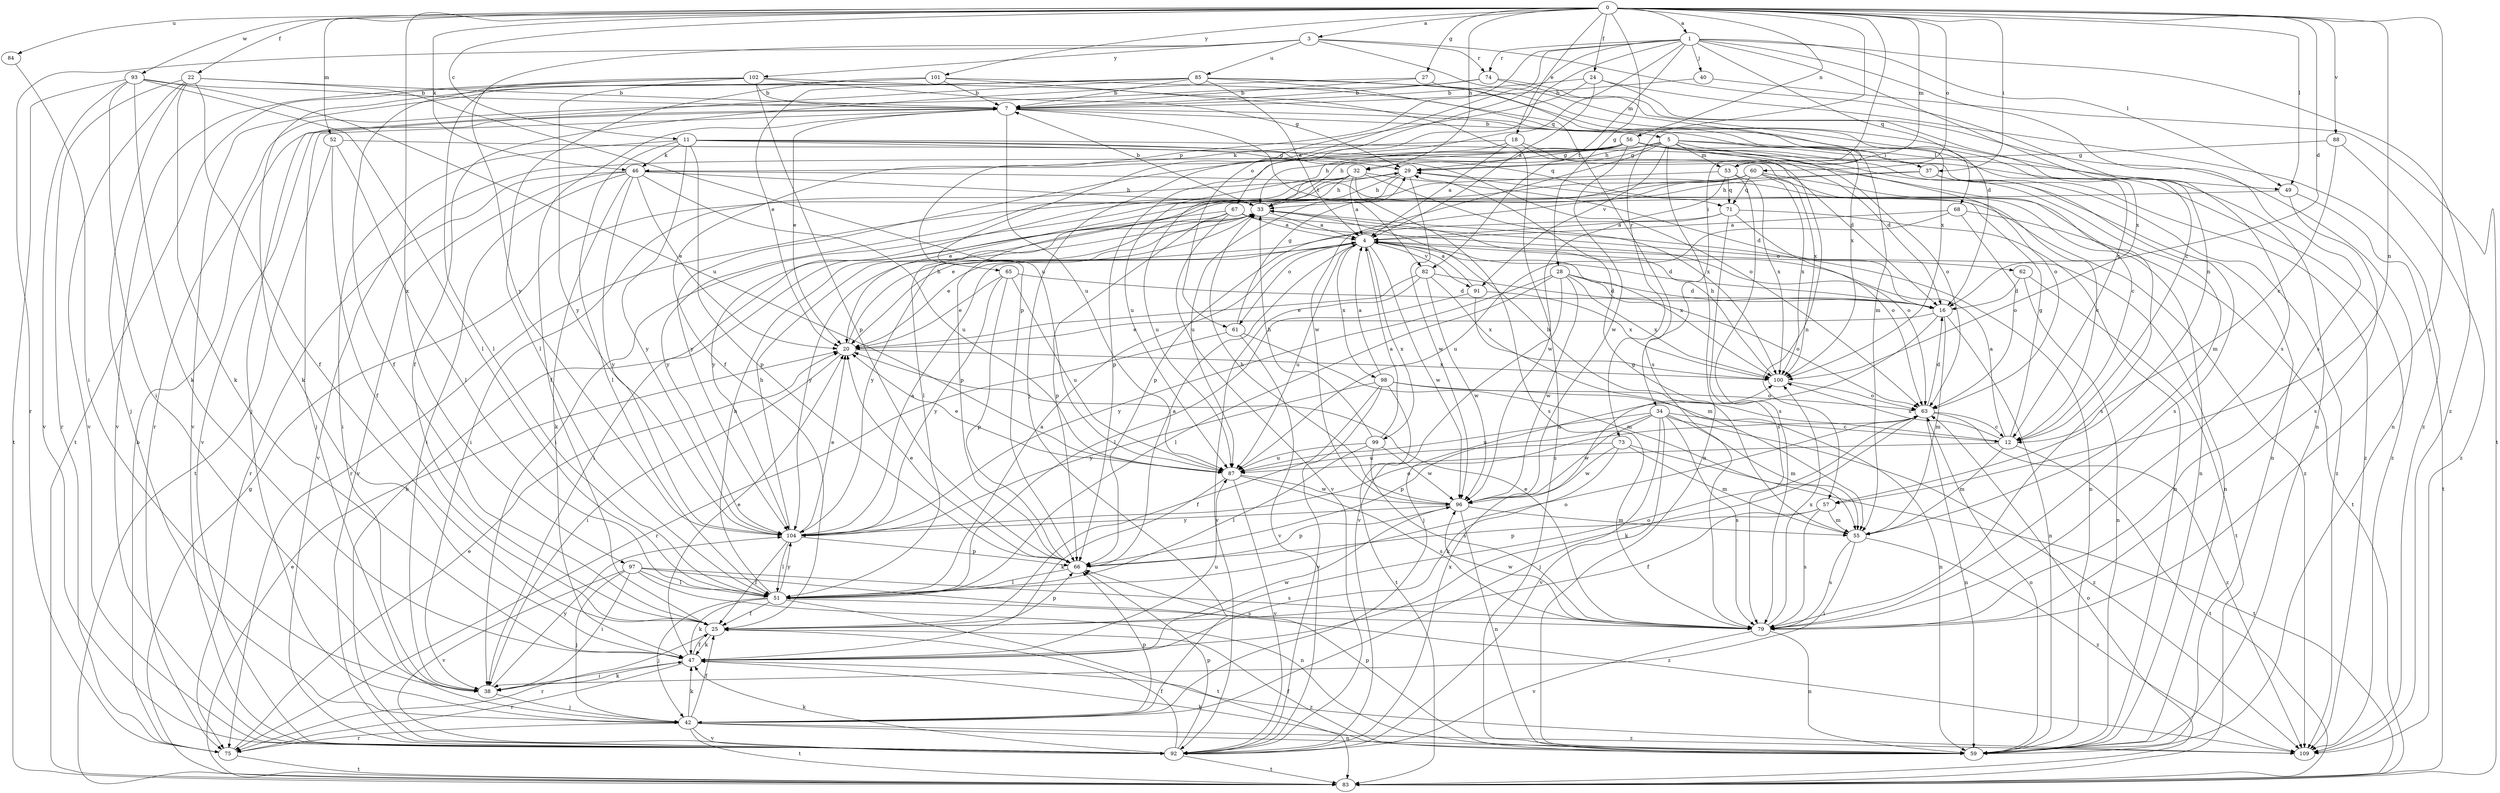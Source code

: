 strict digraph  {
0;
1;
3;
4;
5;
7;
11;
12;
16;
18;
20;
22;
24;
25;
27;
28;
29;
32;
33;
34;
37;
38;
40;
42;
46;
47;
49;
51;
52;
53;
55;
56;
57;
59;
60;
61;
62;
63;
65;
66;
67;
68;
71;
73;
74;
75;
79;
82;
83;
84;
85;
87;
88;
91;
92;
93;
96;
97;
98;
99;
100;
101;
102;
104;
109;
0 -> 1  [label=a];
0 -> 3  [label=a];
0 -> 11  [label=c];
0 -> 16  [label=d];
0 -> 18  [label=e];
0 -> 22  [label=f];
0 -> 24  [label=f];
0 -> 27  [label=g];
0 -> 28  [label=g];
0 -> 32  [label=h];
0 -> 34  [label=i];
0 -> 37  [label=i];
0 -> 46  [label=k];
0 -> 49  [label=l];
0 -> 52  [label=m];
0 -> 53  [label=m];
0 -> 56  [label=n];
0 -> 57  [label=n];
0 -> 60  [label=o];
0 -> 73  [label=r];
0 -> 79  [label=s];
0 -> 84  [label=u];
0 -> 88  [label=v];
0 -> 93  [label=w];
0 -> 97  [label=x];
0 -> 101  [label=y];
1 -> 40  [label=j];
1 -> 42  [label=j];
1 -> 49  [label=l];
1 -> 57  [label=n];
1 -> 61  [label=o];
1 -> 65  [label=p];
1 -> 66  [label=p];
1 -> 67  [label=q];
1 -> 68  [label=q];
1 -> 74  [label=r];
1 -> 79  [label=s];
1 -> 82  [label=t];
1 -> 109  [label=z];
3 -> 53  [label=m];
3 -> 74  [label=r];
3 -> 75  [label=r];
3 -> 79  [label=s];
3 -> 85  [label=u];
3 -> 102  [label=y];
3 -> 104  [label=y];
4 -> 16  [label=d];
4 -> 20  [label=e];
4 -> 61  [label=o];
4 -> 62  [label=o];
4 -> 87  [label=u];
4 -> 91  [label=v];
4 -> 96  [label=w];
4 -> 98  [label=x];
4 -> 99  [label=x];
4 -> 100  [label=x];
5 -> 29  [label=g];
5 -> 32  [label=h];
5 -> 37  [label=i];
5 -> 49  [label=l];
5 -> 53  [label=m];
5 -> 57  [label=n];
5 -> 59  [label=n];
5 -> 63  [label=o];
5 -> 91  [label=v];
5 -> 92  [label=v];
5 -> 96  [label=w];
7 -> 5  [label=b];
7 -> 20  [label=e];
7 -> 25  [label=f];
7 -> 42  [label=j];
7 -> 82  [label=t];
7 -> 87  [label=u];
7 -> 92  [label=v];
7 -> 100  [label=x];
11 -> 38  [label=i];
11 -> 46  [label=k];
11 -> 51  [label=l];
11 -> 63  [label=o];
11 -> 66  [label=p];
11 -> 71  [label=q];
11 -> 100  [label=x];
11 -> 104  [label=y];
11 -> 109  [label=z];
12 -> 4  [label=a];
12 -> 29  [label=g];
12 -> 33  [label=h];
12 -> 55  [label=m];
12 -> 83  [label=t];
12 -> 87  [label=u];
12 -> 100  [label=x];
16 -> 20  [label=e];
16 -> 42  [label=j];
16 -> 55  [label=m];
16 -> 59  [label=n];
18 -> 4  [label=a];
18 -> 12  [label=c];
18 -> 16  [label=d];
18 -> 33  [label=h];
18 -> 46  [label=k];
20 -> 33  [label=h];
20 -> 38  [label=i];
20 -> 100  [label=x];
22 -> 7  [label=b];
22 -> 25  [label=f];
22 -> 42  [label=j];
22 -> 47  [label=k];
22 -> 75  [label=r];
22 -> 87  [label=u];
22 -> 92  [label=v];
24 -> 4  [label=a];
24 -> 7  [label=b];
24 -> 25  [label=f];
24 -> 59  [label=n];
24 -> 109  [label=z];
25 -> 47  [label=k];
25 -> 63  [label=o];
25 -> 66  [label=p];
25 -> 75  [label=r];
27 -> 7  [label=b];
27 -> 25  [label=f];
27 -> 100  [label=x];
28 -> 16  [label=d];
28 -> 51  [label=l];
28 -> 63  [label=o];
28 -> 92  [label=v];
28 -> 96  [label=w];
28 -> 100  [label=x];
28 -> 104  [label=y];
29 -> 33  [label=h];
29 -> 59  [label=n];
29 -> 66  [label=p];
29 -> 87  [label=u];
29 -> 96  [label=w];
32 -> 4  [label=a];
32 -> 16  [label=d];
32 -> 33  [label=h];
32 -> 38  [label=i];
32 -> 79  [label=s];
32 -> 87  [label=u];
32 -> 100  [label=x];
32 -> 104  [label=y];
33 -> 4  [label=a];
33 -> 7  [label=b];
33 -> 59  [label=n];
33 -> 104  [label=y];
34 -> 12  [label=c];
34 -> 42  [label=j];
34 -> 55  [label=m];
34 -> 66  [label=p];
34 -> 79  [label=s];
34 -> 87  [label=u];
34 -> 92  [label=v];
34 -> 96  [label=w];
34 -> 109  [label=z];
37 -> 33  [label=h];
37 -> 38  [label=i];
37 -> 79  [label=s];
37 -> 109  [label=z];
38 -> 42  [label=j];
38 -> 47  [label=k];
38 -> 104  [label=y];
40 -> 7  [label=b];
40 -> 83  [label=t];
42 -> 25  [label=f];
42 -> 47  [label=k];
42 -> 59  [label=n];
42 -> 66  [label=p];
42 -> 75  [label=r];
42 -> 83  [label=t];
42 -> 92  [label=v];
42 -> 109  [label=z];
46 -> 20  [label=e];
46 -> 33  [label=h];
46 -> 38  [label=i];
46 -> 47  [label=k];
46 -> 75  [label=r];
46 -> 87  [label=u];
46 -> 92  [label=v];
46 -> 104  [label=y];
46 -> 109  [label=z];
47 -> 20  [label=e];
47 -> 25  [label=f];
47 -> 38  [label=i];
47 -> 75  [label=r];
47 -> 87  [label=u];
47 -> 96  [label=w];
47 -> 109  [label=z];
49 -> 51  [label=l];
49 -> 79  [label=s];
49 -> 83  [label=t];
51 -> 4  [label=a];
51 -> 25  [label=f];
51 -> 33  [label=h];
51 -> 42  [label=j];
51 -> 47  [label=k];
51 -> 63  [label=o];
51 -> 79  [label=s];
51 -> 83  [label=t];
51 -> 104  [label=y];
52 -> 25  [label=f];
52 -> 29  [label=g];
52 -> 51  [label=l];
52 -> 83  [label=t];
53 -> 71  [label=q];
53 -> 79  [label=s];
53 -> 96  [label=w];
53 -> 100  [label=x];
53 -> 104  [label=y];
55 -> 29  [label=g];
55 -> 38  [label=i];
55 -> 79  [label=s];
55 -> 109  [label=z];
56 -> 16  [label=d];
56 -> 29  [label=g];
56 -> 33  [label=h];
56 -> 55  [label=m];
56 -> 59  [label=n];
56 -> 63  [label=o];
56 -> 66  [label=p];
56 -> 87  [label=u];
56 -> 96  [label=w];
56 -> 104  [label=y];
56 -> 109  [label=z];
57 -> 25  [label=f];
57 -> 55  [label=m];
57 -> 66  [label=p];
57 -> 79  [label=s];
59 -> 25  [label=f];
59 -> 47  [label=k];
59 -> 63  [label=o];
59 -> 66  [label=p];
60 -> 12  [label=c];
60 -> 20  [label=e];
60 -> 66  [label=p];
60 -> 71  [label=q];
60 -> 75  [label=r];
60 -> 79  [label=s];
60 -> 100  [label=x];
61 -> 29  [label=g];
61 -> 55  [label=m];
61 -> 75  [label=r];
61 -> 92  [label=v];
62 -> 16  [label=d];
62 -> 59  [label=n];
62 -> 83  [label=t];
63 -> 12  [label=c];
63 -> 16  [label=d];
63 -> 47  [label=k];
63 -> 59  [label=n];
63 -> 109  [label=z];
65 -> 16  [label=d];
65 -> 20  [label=e];
65 -> 66  [label=p];
65 -> 87  [label=u];
65 -> 104  [label=y];
66 -> 4  [label=a];
66 -> 20  [label=e];
66 -> 51  [label=l];
67 -> 4  [label=a];
67 -> 38  [label=i];
67 -> 59  [label=n];
67 -> 63  [label=o];
67 -> 66  [label=p];
67 -> 92  [label=v];
67 -> 104  [label=y];
68 -> 4  [label=a];
68 -> 63  [label=o];
68 -> 83  [label=t];
68 -> 87  [label=u];
71 -> 4  [label=a];
71 -> 20  [label=e];
71 -> 59  [label=n];
71 -> 63  [label=o];
71 -> 79  [label=s];
73 -> 47  [label=k];
73 -> 55  [label=m];
73 -> 83  [label=t];
73 -> 87  [label=u];
73 -> 96  [label=w];
74 -> 7  [label=b];
74 -> 12  [label=c];
74 -> 75  [label=r];
74 -> 100  [label=x];
75 -> 7  [label=b];
75 -> 20  [label=e];
75 -> 83  [label=t];
79 -> 20  [label=e];
79 -> 59  [label=n];
79 -> 92  [label=v];
79 -> 96  [label=w];
79 -> 100  [label=x];
82 -> 16  [label=d];
82 -> 20  [label=e];
82 -> 92  [label=v];
82 -> 96  [label=w];
82 -> 100  [label=x];
83 -> 20  [label=e];
83 -> 29  [label=g];
83 -> 63  [label=o];
84 -> 38  [label=i];
85 -> 4  [label=a];
85 -> 7  [label=b];
85 -> 16  [label=d];
85 -> 20  [label=e];
85 -> 42  [label=j];
85 -> 59  [label=n];
85 -> 79  [label=s];
85 -> 83  [label=t];
85 -> 92  [label=v];
87 -> 20  [label=e];
87 -> 47  [label=k];
87 -> 79  [label=s];
87 -> 92  [label=v];
87 -> 96  [label=w];
88 -> 12  [label=c];
88 -> 29  [label=g];
88 -> 109  [label=z];
91 -> 4  [label=a];
91 -> 51  [label=l];
91 -> 55  [label=m];
91 -> 100  [label=x];
92 -> 25  [label=f];
92 -> 33  [label=h];
92 -> 47  [label=k];
92 -> 66  [label=p];
92 -> 83  [label=t];
92 -> 100  [label=x];
93 -> 7  [label=b];
93 -> 38  [label=i];
93 -> 47  [label=k];
93 -> 51  [label=l];
93 -> 83  [label=t];
93 -> 87  [label=u];
93 -> 92  [label=v];
96 -> 33  [label=h];
96 -> 55  [label=m];
96 -> 59  [label=n];
96 -> 66  [label=p];
96 -> 104  [label=y];
97 -> 38  [label=i];
97 -> 42  [label=j];
97 -> 51  [label=l];
97 -> 59  [label=n];
97 -> 79  [label=s];
97 -> 92  [label=v];
97 -> 109  [label=z];
98 -> 4  [label=a];
98 -> 25  [label=f];
98 -> 59  [label=n];
98 -> 63  [label=o];
98 -> 83  [label=t];
98 -> 92  [label=v];
98 -> 104  [label=y];
99 -> 4  [label=a];
99 -> 33  [label=h];
99 -> 51  [label=l];
99 -> 79  [label=s];
99 -> 87  [label=u];
99 -> 96  [label=w];
100 -> 33  [label=h];
100 -> 63  [label=o];
101 -> 7  [label=b];
101 -> 12  [label=c];
101 -> 47  [label=k];
101 -> 51  [label=l];
101 -> 59  [label=n];
102 -> 7  [label=b];
102 -> 25  [label=f];
102 -> 29  [label=g];
102 -> 51  [label=l];
102 -> 55  [label=m];
102 -> 66  [label=p];
102 -> 92  [label=v];
102 -> 104  [label=y];
104 -> 4  [label=a];
104 -> 20  [label=e];
104 -> 25  [label=f];
104 -> 33  [label=h];
104 -> 51  [label=l];
104 -> 63  [label=o];
104 -> 66  [label=p];
}
